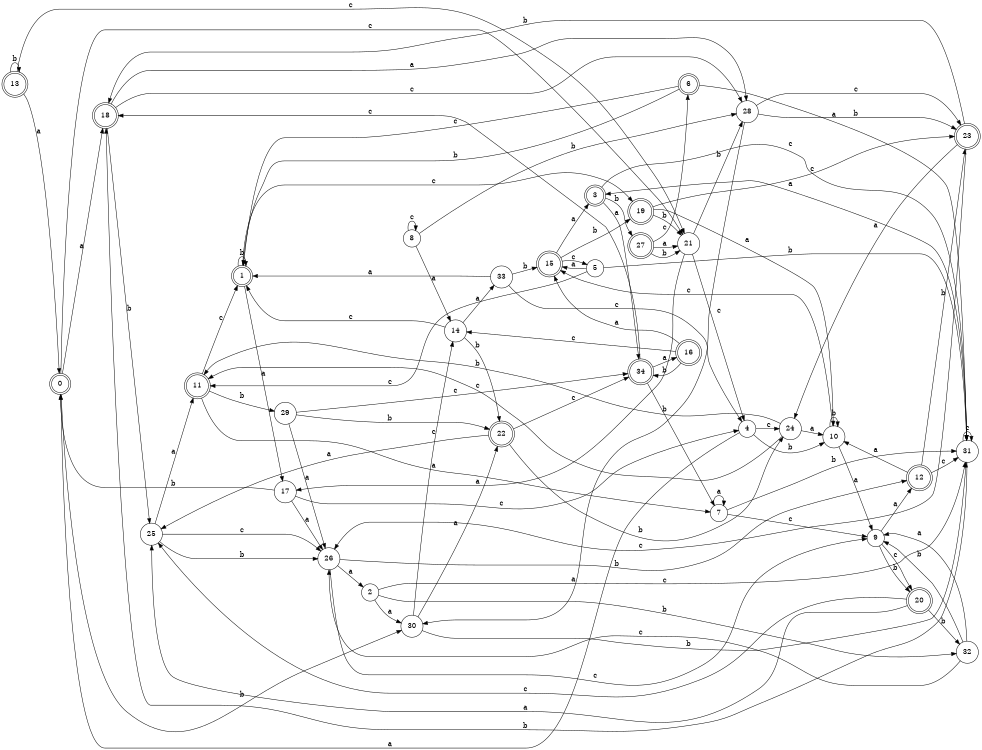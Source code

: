 digraph n28_1 {
__start0 [label="" shape="none"];

rankdir=LR;
size="8,5";

s0 [style="rounded,filled", color="black", fillcolor="white" shape="doublecircle", label="0"];
s1 [style="rounded,filled", color="black", fillcolor="white" shape="doublecircle", label="1"];
s2 [style="filled", color="black", fillcolor="white" shape="circle", label="2"];
s3 [style="rounded,filled", color="black", fillcolor="white" shape="doublecircle", label="3"];
s4 [style="filled", color="black", fillcolor="white" shape="circle", label="4"];
s5 [style="filled", color="black", fillcolor="white" shape="circle", label="5"];
s6 [style="rounded,filled", color="black", fillcolor="white" shape="doublecircle", label="6"];
s7 [style="filled", color="black", fillcolor="white" shape="circle", label="7"];
s8 [style="filled", color="black", fillcolor="white" shape="circle", label="8"];
s9 [style="filled", color="black", fillcolor="white" shape="circle", label="9"];
s10 [style="filled", color="black", fillcolor="white" shape="circle", label="10"];
s11 [style="rounded,filled", color="black", fillcolor="white" shape="doublecircle", label="11"];
s12 [style="rounded,filled", color="black", fillcolor="white" shape="doublecircle", label="12"];
s13 [style="rounded,filled", color="black", fillcolor="white" shape="doublecircle", label="13"];
s14 [style="filled", color="black", fillcolor="white" shape="circle", label="14"];
s15 [style="rounded,filled", color="black", fillcolor="white" shape="doublecircle", label="15"];
s16 [style="rounded,filled", color="black", fillcolor="white" shape="doublecircle", label="16"];
s17 [style="filled", color="black", fillcolor="white" shape="circle", label="17"];
s18 [style="rounded,filled", color="black", fillcolor="white" shape="doublecircle", label="18"];
s19 [style="rounded,filled", color="black", fillcolor="white" shape="doublecircle", label="19"];
s20 [style="rounded,filled", color="black", fillcolor="white" shape="doublecircle", label="20"];
s21 [style="filled", color="black", fillcolor="white" shape="circle", label="21"];
s22 [style="rounded,filled", color="black", fillcolor="white" shape="doublecircle", label="22"];
s23 [style="rounded,filled", color="black", fillcolor="white" shape="doublecircle", label="23"];
s24 [style="filled", color="black", fillcolor="white" shape="circle", label="24"];
s25 [style="filled", color="black", fillcolor="white" shape="circle", label="25"];
s26 [style="filled", color="black", fillcolor="white" shape="circle", label="26"];
s27 [style="rounded,filled", color="black", fillcolor="white" shape="doublecircle", label="27"];
s28 [style="filled", color="black", fillcolor="white" shape="circle", label="28"];
s29 [style="filled", color="black", fillcolor="white" shape="circle", label="29"];
s30 [style="filled", color="black", fillcolor="white" shape="circle", label="30"];
s31 [style="filled", color="black", fillcolor="white" shape="circle", label="31"];
s32 [style="filled", color="black", fillcolor="white" shape="circle", label="32"];
s33 [style="filled", color="black", fillcolor="white" shape="circle", label="33"];
s34 [style="rounded,filled", color="black", fillcolor="white" shape="doublecircle", label="34"];
s0 -> s18 [label="a"];
s0 -> s30 [label="b"];
s0 -> s21 [label="c"];
s1 -> s17 [label="a"];
s1 -> s1 [label="b"];
s1 -> s19 [label="c"];
s2 -> s30 [label="a"];
s2 -> s32 [label="b"];
s2 -> s31 [label="c"];
s3 -> s34 [label="a"];
s3 -> s27 [label="b"];
s3 -> s31 [label="c"];
s4 -> s0 [label="a"];
s4 -> s10 [label="b"];
s4 -> s24 [label="c"];
s5 -> s15 [label="a"];
s5 -> s31 [label="b"];
s5 -> s11 [label="c"];
s6 -> s31 [label="a"];
s6 -> s1 [label="b"];
s6 -> s1 [label="c"];
s7 -> s7 [label="a"];
s7 -> s31 [label="b"];
s7 -> s9 [label="c"];
s8 -> s14 [label="a"];
s8 -> s28 [label="b"];
s8 -> s8 [label="c"];
s9 -> s12 [label="a"];
s9 -> s20 [label="b"];
s9 -> s20 [label="c"];
s10 -> s9 [label="a"];
s10 -> s10 [label="b"];
s10 -> s15 [label="c"];
s11 -> s7 [label="a"];
s11 -> s29 [label="b"];
s11 -> s1 [label="c"];
s12 -> s10 [label="a"];
s12 -> s23 [label="b"];
s12 -> s31 [label="c"];
s13 -> s0 [label="a"];
s13 -> s13 [label="b"];
s13 -> s21 [label="c"];
s14 -> s33 [label="a"];
s14 -> s22 [label="b"];
s14 -> s1 [label="c"];
s15 -> s3 [label="a"];
s15 -> s19 [label="b"];
s15 -> s5 [label="c"];
s16 -> s15 [label="a"];
s16 -> s34 [label="b"];
s16 -> s14 [label="c"];
s17 -> s26 [label="a"];
s17 -> s0 [label="b"];
s17 -> s4 [label="c"];
s18 -> s28 [label="a"];
s18 -> s25 [label="b"];
s18 -> s28 [label="c"];
s19 -> s10 [label="a"];
s19 -> s21 [label="b"];
s19 -> s23 [label="c"];
s20 -> s25 [label="a"];
s20 -> s32 [label="b"];
s20 -> s25 [label="c"];
s21 -> s17 [label="a"];
s21 -> s28 [label="b"];
s21 -> s4 [label="c"];
s22 -> s25 [label="a"];
s22 -> s24 [label="b"];
s22 -> s34 [label="c"];
s23 -> s24 [label="a"];
s23 -> s18 [label="b"];
s23 -> s26 [label="c"];
s24 -> s10 [label="a"];
s24 -> s11 [label="b"];
s24 -> s11 [label="c"];
s25 -> s11 [label="a"];
s25 -> s26 [label="b"];
s25 -> s26 [label="c"];
s26 -> s2 [label="a"];
s26 -> s12 [label="b"];
s26 -> s9 [label="c"];
s27 -> s21 [label="a"];
s27 -> s21 [label="b"];
s27 -> s6 [label="c"];
s28 -> s30 [label="a"];
s28 -> s23 [label="b"];
s28 -> s23 [label="c"];
s29 -> s26 [label="a"];
s29 -> s22 [label="b"];
s29 -> s34 [label="c"];
s30 -> s22 [label="a"];
s30 -> s31 [label="b"];
s30 -> s14 [label="c"];
s31 -> s3 [label="a"];
s31 -> s18 [label="b"];
s31 -> s31 [label="c"];
s32 -> s9 [label="a"];
s32 -> s9 [label="b"];
s32 -> s26 [label="c"];
s33 -> s1 [label="a"];
s33 -> s15 [label="b"];
s33 -> s4 [label="c"];
s34 -> s16 [label="a"];
s34 -> s7 [label="b"];
s34 -> s18 [label="c"];

}